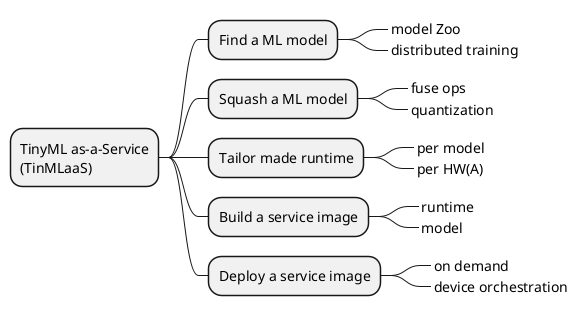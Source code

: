 @startmindmap
* TinyML as-a-Service\n(TinMLaaS)
** Find a ML model
***_ model Zoo
***_ distributed training
** Squash a ML model
***_ fuse ops
***_ quantization
** Tailor made runtime
***_ per model
***_ per HW(A)
** Build a service image
***_ runtime
***_ model
** Deploy a service image
***_ on demand
***_ device orchestration
@endmindmap
